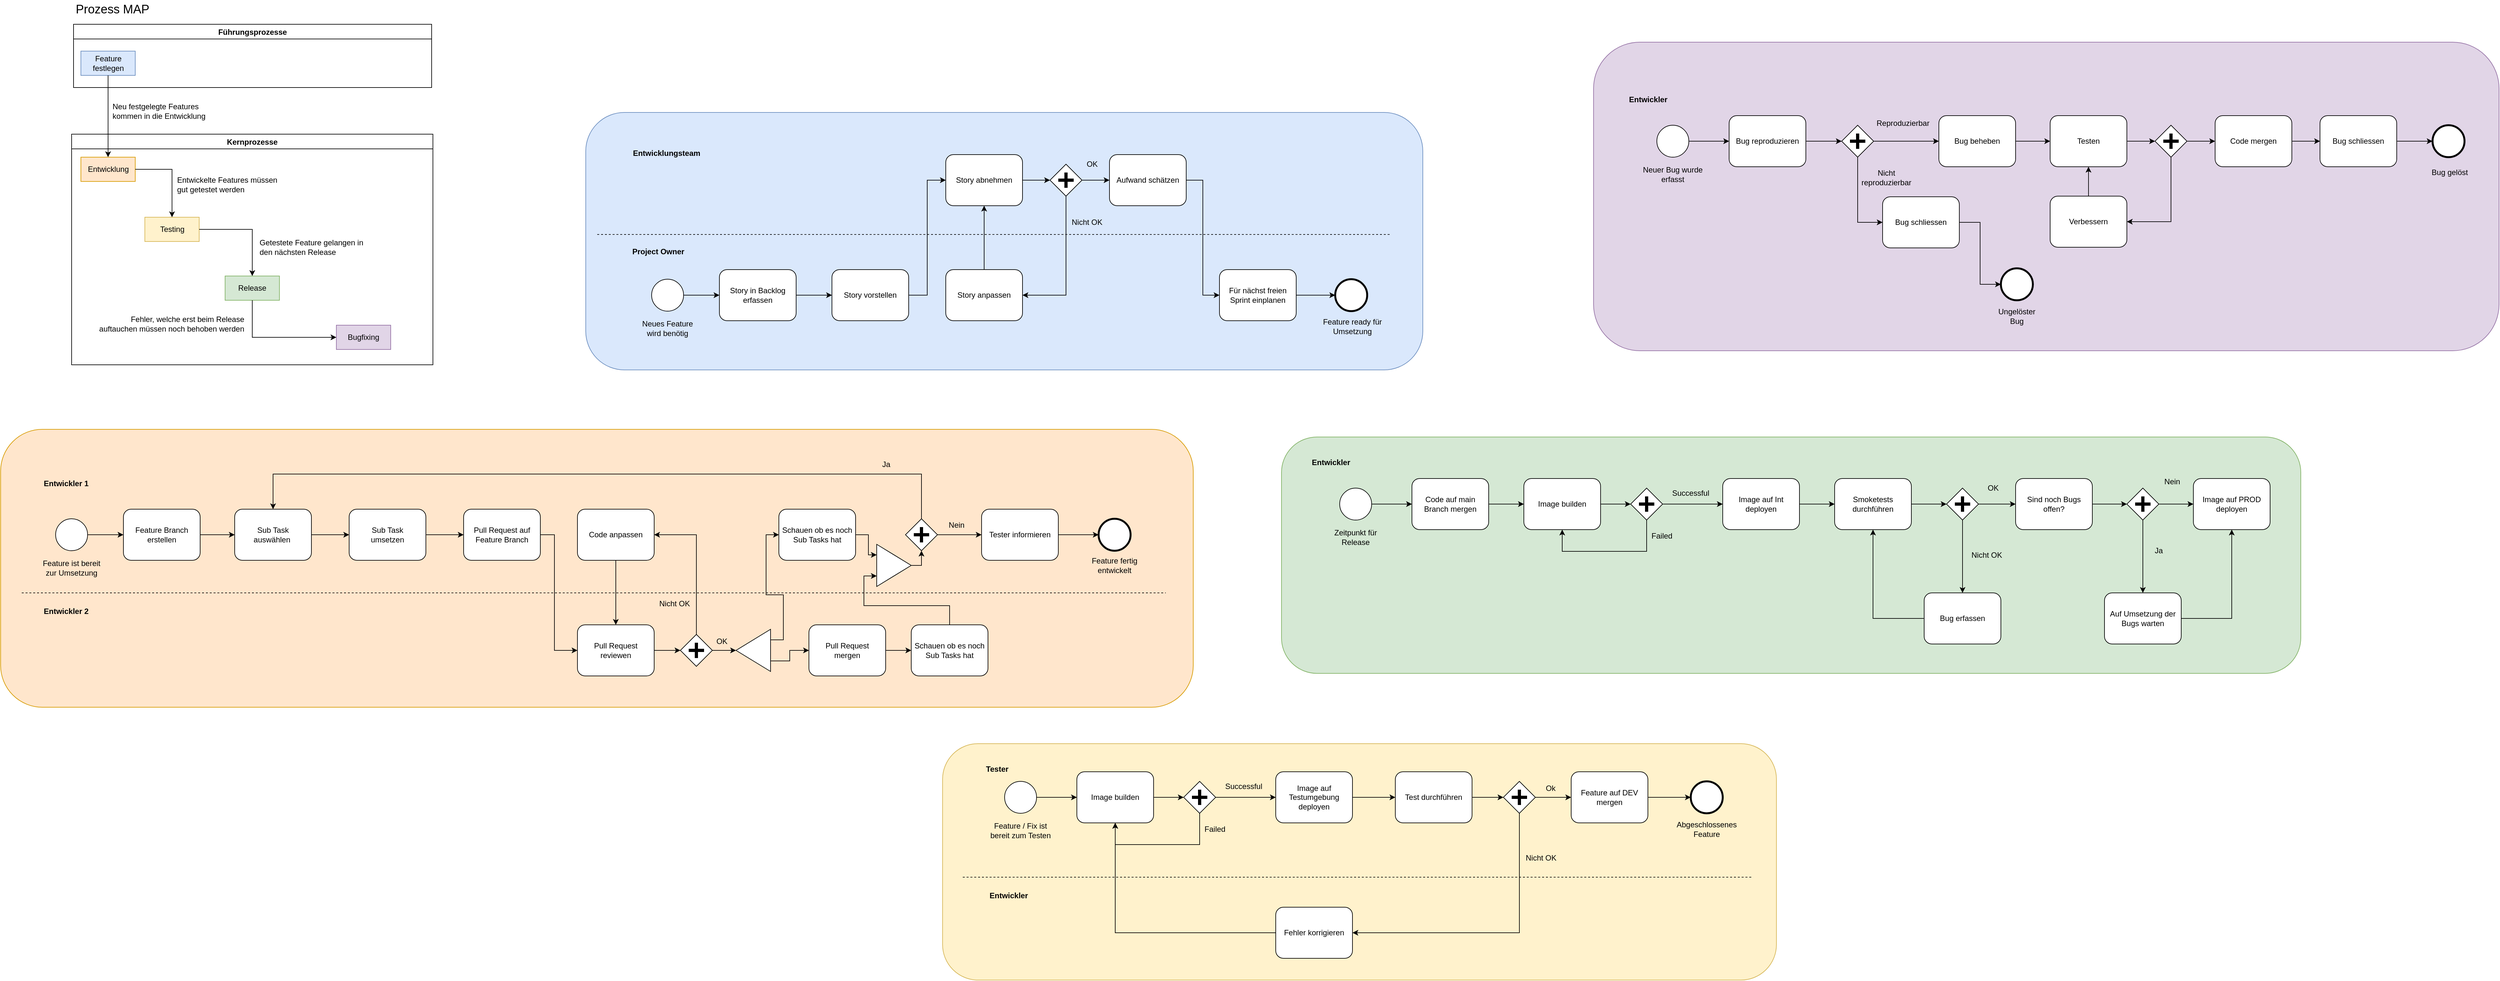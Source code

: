 <mxfile version="15.8.7" type="device"><diagram name="Page-1" id="2a216829-ef6e-dabb-86c1-c78162f3ba2b"><mxGraphModel dx="865" dy="1276" grid="0" gridSize="10" guides="1" tooltips="1" connect="1" arrows="1" fold="1" page="0" pageScale="1" pageWidth="850" pageHeight="1100" background="none" math="0" shadow="0"><root><mxCell id="0"/><mxCell id="1" parent="0"/><mxCell id="nKgKDSUS1ZYjZR08-Jeo-109" value="" style="rounded=1;whiteSpace=wrap;html=1;fillColor=#e1d5e7;strokeColor=#9673a6;" vertex="1" parent="1"><mxGeometry x="2665" y="-481" width="1416" height="483" as="geometry"/></mxCell><mxCell id="nKgKDSUS1ZYjZR08-Jeo-85" value="" style="rounded=1;whiteSpace=wrap;html=1;fillColor=#d5e8d4;strokeColor=#82b366;" vertex="1" parent="1"><mxGeometry x="2177" y="137" width="1594" height="370" as="geometry"/></mxCell><mxCell id="nKgKDSUS1ZYjZR08-Jeo-70" value="" style="rounded=1;whiteSpace=wrap;html=1;fillColor=#fff2cc;strokeColor=#d6b656;" vertex="1" parent="1"><mxGeometry x="1647" y="617" width="1304" height="370" as="geometry"/></mxCell><mxCell id="nKgKDSUS1ZYjZR08-Jeo-30" value="" style="rounded=1;whiteSpace=wrap;html=1;fillColor=#dae8fc;strokeColor=#6c8ebf;" vertex="1" parent="1"><mxGeometry x="1089" y="-371" width="1309" height="403" as="geometry"/></mxCell><mxCell id="nKgKDSUS1ZYjZR08-Jeo-29" value="" style="rounded=1;whiteSpace=wrap;html=1;fillColor=#ffe6cc;strokeColor=#d79b00;" vertex="1" parent="1"><mxGeometry x="174" y="125" width="1865" height="435" as="geometry"/></mxCell><mxCell id="7a84cebc1def654-1" value="" style="shape=mxgraph.bpmn.shape;html=1;verticalLabelPosition=bottom;labelBackgroundColor=#ffffff;verticalAlign=top;perimeter=ellipsePerimeter;outline=standard;symbol=general;" parent="1" vertex="1"><mxGeometry x="260" y="265" width="50" height="50" as="geometry"/></mxCell><mxCell id="7a84cebc1def654-2" value="Sub Task&lt;br&gt;auswählen&amp;nbsp;" style="shape=ext;rounded=1;html=1;whiteSpace=wrap;" parent="1" vertex="1"><mxGeometry x="540" y="250" width="120" height="80" as="geometry"/></mxCell><mxCell id="7a84cebc1def654-26" value="" style="shape=mxgraph.bpmn.shape;html=1;verticalLabelPosition=bottom;labelBackgroundColor=#ffffff;verticalAlign=top;perimeter=ellipsePerimeter;outline=end;symbol=general;" parent="1" vertex="1"><mxGeometry x="1891" y="265" width="50" height="50" as="geometry"/></mxCell><mxCell id="7a84cebc1def654-36" style="edgeStyle=orthogonalEdgeStyle;rounded=0;html=1;jettySize=auto;orthogonalLoop=1;entryX=0;entryY=0.5;entryDx=0;entryDy=0;" parent="1" source="7a84cebc1def654-1" target="4G9V5PdPcpv7jzLs_fiR-5" edge="1"><mxGeometry relative="1" as="geometry"/></mxCell><mxCell id="7a84cebc1def654-39" style="edgeStyle=orthogonalEdgeStyle;rounded=0;html=1;jettySize=auto;orthogonalLoop=1;entryX=0;entryY=0.5;entryDx=0;entryDy=0;" parent="1" source="7a84cebc1def654-2" target="4G9V5PdPcpv7jzLs_fiR-3" edge="1"><mxGeometry relative="1" as="geometry"><mxPoint x="530" y="290" as="targetPoint"/></mxGeometry></mxCell><mxCell id="7a84cebc1def654-46" style="edgeStyle=orthogonalEdgeStyle;rounded=0;html=1;jettySize=auto;orthogonalLoop=1;exitX=1;exitY=0.5;exitDx=0;exitDy=0;" parent="1" source="4G9V5PdPcpv7jzLs_fiR-27" target="7a84cebc1def654-26" edge="1"><mxGeometry relative="1" as="geometry"><mxPoint x="1837" y="290" as="sourcePoint"/></mxGeometry></mxCell><mxCell id="4G9V5PdPcpv7jzLs_fiR-1" value="Feature ist bereit zur Umsetzung" style="text;html=1;strokeColor=none;fillColor=none;align=center;verticalAlign=middle;whiteSpace=wrap;rounded=0;" parent="1" vertex="1"><mxGeometry x="234" y="327" width="102" height="30" as="geometry"/></mxCell><mxCell id="4G9V5PdPcpv7jzLs_fiR-2" value="Entwickler 1" style="text;html=1;strokeColor=none;fillColor=none;align=center;verticalAlign=middle;whiteSpace=wrap;rounded=0;fontStyle=1" parent="1" vertex="1"><mxGeometry x="234" y="195" width="85" height="30" as="geometry"/></mxCell><mxCell id="4G9V5PdPcpv7jzLs_fiR-3" value="Sub Task&lt;br&gt;umsetzen" style="shape=ext;rounded=1;html=1;whiteSpace=wrap;" parent="1" vertex="1"><mxGeometry x="719" y="250" width="120" height="80" as="geometry"/></mxCell><mxCell id="4G9V5PdPcpv7jzLs_fiR-4" value="Pull Request auf Feature Branch" style="shape=ext;rounded=1;html=1;whiteSpace=wrap;" parent="1" vertex="1"><mxGeometry x="898" y="250" width="120" height="80" as="geometry"/></mxCell><mxCell id="4G9V5PdPcpv7jzLs_fiR-5" value="Feature Branch erstellen" style="shape=ext;rounded=1;html=1;whiteSpace=wrap;" parent="1" vertex="1"><mxGeometry x="366" y="250" width="120" height="80" as="geometry"/></mxCell><mxCell id="4G9V5PdPcpv7jzLs_fiR-6" style="edgeStyle=orthogonalEdgeStyle;rounded=0;html=1;jettySize=auto;orthogonalLoop=1;entryX=0;entryY=0.5;entryDx=0;entryDy=0;exitX=1;exitY=0.5;exitDx=0;exitDy=0;" parent="1" source="4G9V5PdPcpv7jzLs_fiR-5" target="7a84cebc1def654-2" edge="1"><mxGeometry relative="1" as="geometry"><mxPoint x="729" y="300" as="targetPoint"/><mxPoint x="670" y="300" as="sourcePoint"/></mxGeometry></mxCell><mxCell id="4G9V5PdPcpv7jzLs_fiR-7" style="edgeStyle=orthogonalEdgeStyle;rounded=0;html=1;jettySize=auto;orthogonalLoop=1;entryX=0;entryY=0.5;entryDx=0;entryDy=0;exitX=1;exitY=0.5;exitDx=0;exitDy=0;" parent="1" source="4G9V5PdPcpv7jzLs_fiR-3" target="4G9V5PdPcpv7jzLs_fiR-4" edge="1"><mxGeometry relative="1" as="geometry"><mxPoint x="729" y="300" as="targetPoint"/><mxPoint x="670" y="300" as="sourcePoint"/></mxGeometry></mxCell><mxCell id="4G9V5PdPcpv7jzLs_fiR-8" value="Entwickler 2" style="text;html=1;strokeColor=none;fillColor=none;align=center;verticalAlign=middle;whiteSpace=wrap;rounded=0;fontStyle=1" parent="1" vertex="1"><mxGeometry x="234" y="395" width="85" height="30" as="geometry"/></mxCell><mxCell id="4G9V5PdPcpv7jzLs_fiR-9" value="Pull Request reviewen" style="shape=ext;rounded=1;html=1;whiteSpace=wrap;" parent="1" vertex="1"><mxGeometry x="1076" y="431" width="120" height="80" as="geometry"/></mxCell><mxCell id="4G9V5PdPcpv7jzLs_fiR-10" style="edgeStyle=orthogonalEdgeStyle;rounded=0;html=1;jettySize=auto;orthogonalLoop=1;entryX=0;entryY=0.5;entryDx=0;entryDy=0;exitX=1;exitY=0.5;exitDx=0;exitDy=0;" parent="1" source="4G9V5PdPcpv7jzLs_fiR-4" target="4G9V5PdPcpv7jzLs_fiR-9" edge="1"><mxGeometry relative="1" as="geometry"><mxPoint x="908" y="300" as="targetPoint"/><mxPoint x="849" y="300" as="sourcePoint"/><Array as="points"><mxPoint x="1040" y="290"/><mxPoint x="1040" y="471"/></Array></mxGeometry></mxCell><mxCell id="4G9V5PdPcpv7jzLs_fiR-11" value="" style="endArrow=none;dashed=1;html=1;rounded=0;" parent="1" edge="1"><mxGeometry width="50" height="50" relative="1" as="geometry"><mxPoint x="207" y="381" as="sourcePoint"/><mxPoint x="1996" y="381" as="targetPoint"/></mxGeometry></mxCell><mxCell id="4G9V5PdPcpv7jzLs_fiR-12" value="" style="shape=mxgraph.bpmn.shape;html=1;verticalLabelPosition=bottom;labelBackgroundColor=#ffffff;verticalAlign=top;perimeter=rhombusPerimeter;background=gateway;outline=none;symbol=parallelGw;" parent="1" vertex="1"><mxGeometry x="1237" y="446" width="50" height="50" as="geometry"/></mxCell><mxCell id="4G9V5PdPcpv7jzLs_fiR-13" style="edgeStyle=orthogonalEdgeStyle;rounded=0;html=1;jettySize=auto;orthogonalLoop=1;entryX=0;entryY=0.5;entryDx=0;entryDy=0;exitX=1;exitY=0.5;exitDx=0;exitDy=0;" parent="1" source="4G9V5PdPcpv7jzLs_fiR-9" target="4G9V5PdPcpv7jzLs_fiR-12" edge="1"><mxGeometry relative="1" as="geometry"><mxPoint x="1086" y="483" as="targetPoint"/><mxPoint x="1028" y="300" as="sourcePoint"/></mxGeometry></mxCell><mxCell id="4G9V5PdPcpv7jzLs_fiR-14" value="Code anpassen" style="shape=ext;rounded=1;html=1;whiteSpace=wrap;" parent="1" vertex="1"><mxGeometry x="1076" y="250" width="120" height="80" as="geometry"/></mxCell><mxCell id="4G9V5PdPcpv7jzLs_fiR-15" style="rounded=0;html=1;jettySize=auto;orthogonalLoop=1;entryX=0.5;entryY=0;entryDx=0;entryDy=0;exitX=0.5;exitY=1;exitDx=0;exitDy=0;" parent="1" source="4G9V5PdPcpv7jzLs_fiR-14" target="4G9V5PdPcpv7jzLs_fiR-9" edge="1"><mxGeometry relative="1" as="geometry"><mxPoint x="1086" y="481" as="targetPoint"/><mxPoint x="1028" y="300" as="sourcePoint"/></mxGeometry></mxCell><mxCell id="4G9V5PdPcpv7jzLs_fiR-16" style="edgeStyle=orthogonalEdgeStyle;rounded=0;html=1;jettySize=auto;orthogonalLoop=1;entryX=1;entryY=0.5;entryDx=0;entryDy=0;exitX=0.5;exitY=0;exitDx=0;exitDy=0;" parent="1" source="4G9V5PdPcpv7jzLs_fiR-12" target="4G9V5PdPcpv7jzLs_fiR-14" edge="1"><mxGeometry relative="1" as="geometry"><mxPoint x="908" y="300" as="targetPoint"/><mxPoint x="849" y="300" as="sourcePoint"/></mxGeometry></mxCell><mxCell id="4G9V5PdPcpv7jzLs_fiR-17" value="Nicht OK" style="text;html=1;strokeColor=none;fillColor=none;align=center;verticalAlign=middle;whiteSpace=wrap;rounded=0;" parent="1" vertex="1"><mxGeometry x="1198" y="383" width="60" height="30" as="geometry"/></mxCell><mxCell id="4G9V5PdPcpv7jzLs_fiR-18" value="Schauen ob es noch Sub Tasks hat" style="shape=ext;rounded=1;html=1;whiteSpace=wrap;" parent="1" vertex="1"><mxGeometry x="1391" y="250" width="120" height="80" as="geometry"/></mxCell><mxCell id="4G9V5PdPcpv7jzLs_fiR-20" style="edgeStyle=orthogonalEdgeStyle;rounded=0;html=1;jettySize=auto;orthogonalLoop=1;entryX=1;entryY=0.5;entryDx=0;entryDy=0;exitX=1;exitY=0.5;exitDx=0;exitDy=0;" parent="1" source="4G9V5PdPcpv7jzLs_fiR-12" target="4G9V5PdPcpv7jzLs_fiR-41" edge="1"><mxGeometry relative="1" as="geometry"><mxPoint x="1206" y="300" as="targetPoint"/><mxPoint x="1272" y="456" as="sourcePoint"/></mxGeometry></mxCell><mxCell id="4G9V5PdPcpv7jzLs_fiR-21" value="OK" style="text;html=1;strokeColor=none;fillColor=none;align=center;verticalAlign=middle;whiteSpace=wrap;rounded=0;" parent="1" vertex="1"><mxGeometry x="1272" y="442" width="60" height="30" as="geometry"/></mxCell><mxCell id="4G9V5PdPcpv7jzLs_fiR-22" value="" style="shape=mxgraph.bpmn.shape;html=1;verticalLabelPosition=bottom;labelBackgroundColor=#ffffff;verticalAlign=top;perimeter=rhombusPerimeter;background=gateway;outline=none;symbol=parallelGw;" parent="1" vertex="1"><mxGeometry x="1589" y="265" width="50" height="50" as="geometry"/></mxCell><mxCell id="4G9V5PdPcpv7jzLs_fiR-24" style="edgeStyle=orthogonalEdgeStyle;rounded=0;html=1;jettySize=auto;orthogonalLoop=1;entryX=0;entryY=0.25;entryDx=0;entryDy=0;exitX=1;exitY=0.5;exitDx=0;exitDy=0;" parent="1" source="4G9V5PdPcpv7jzLs_fiR-18" target="nKgKDSUS1ZYjZR08-Jeo-118" edge="1"><mxGeometry relative="1" as="geometry"><mxPoint x="1398" y="300" as="targetPoint"/><mxPoint x="1297" y="481" as="sourcePoint"/></mxGeometry></mxCell><mxCell id="4G9V5PdPcpv7jzLs_fiR-25" style="edgeStyle=orthogonalEdgeStyle;rounded=0;html=1;jettySize=auto;orthogonalLoop=1;entryX=0.5;entryY=0;entryDx=0;entryDy=0;exitX=0.5;exitY=0;exitDx=0;exitDy=0;" parent="1" source="4G9V5PdPcpv7jzLs_fiR-22" target="7a84cebc1def654-2" edge="1"><mxGeometry relative="1" as="geometry"><mxPoint x="908" y="300" as="targetPoint"/><mxPoint x="849" y="300" as="sourcePoint"/><Array as="points"><mxPoint x="1614" y="195"/><mxPoint x="600" y="195"/></Array></mxGeometry></mxCell><mxCell id="4G9V5PdPcpv7jzLs_fiR-26" value="Ja" style="text;html=1;strokeColor=none;fillColor=none;align=center;verticalAlign=middle;whiteSpace=wrap;rounded=0;" parent="1" vertex="1"><mxGeometry x="1529" y="165" width="60" height="30" as="geometry"/></mxCell><mxCell id="4G9V5PdPcpv7jzLs_fiR-27" value="Tester informieren" style="shape=ext;rounded=1;html=1;whiteSpace=wrap;" parent="1" vertex="1"><mxGeometry x="1708" y="250" width="120" height="80" as="geometry"/></mxCell><mxCell id="4G9V5PdPcpv7jzLs_fiR-28" style="edgeStyle=orthogonalEdgeStyle;rounded=0;html=1;jettySize=auto;orthogonalLoop=1;entryX=0;entryY=0.5;entryDx=0;entryDy=0;exitX=1;exitY=0.5;exitDx=0;exitDy=0;" parent="1" source="4G9V5PdPcpv7jzLs_fiR-22" target="4G9V5PdPcpv7jzLs_fiR-27" edge="1"><mxGeometry relative="1" as="geometry"><mxPoint x="1573" y="300" as="targetPoint"/><mxPoint x="1641" y="338" as="sourcePoint"/></mxGeometry></mxCell><mxCell id="4G9V5PdPcpv7jzLs_fiR-29" value="Nein" style="text;html=1;strokeColor=none;fillColor=none;align=center;verticalAlign=middle;whiteSpace=wrap;rounded=0;" parent="1" vertex="1"><mxGeometry x="1639" y="260" width="60" height="30" as="geometry"/></mxCell><mxCell id="4G9V5PdPcpv7jzLs_fiR-41" value="" style="triangle;whiteSpace=wrap;html=1;rotation=-180;" parent="1" vertex="1"><mxGeometry x="1324" y="438" width="54" height="66" as="geometry"/></mxCell><mxCell id="4G9V5PdPcpv7jzLs_fiR-42" style="edgeStyle=orthogonalEdgeStyle;rounded=0;html=1;jettySize=auto;orthogonalLoop=1;entryX=0;entryY=0.5;entryDx=0;entryDy=0;exitX=0;exitY=0.75;exitDx=0;exitDy=0;" parent="1" source="4G9V5PdPcpv7jzLs_fiR-41" target="4G9V5PdPcpv7jzLs_fiR-18" edge="1"><mxGeometry relative="1" as="geometry"><mxPoint x="1206" y="300" as="targetPoint"/><mxPoint x="1272" y="456" as="sourcePoint"/></mxGeometry></mxCell><mxCell id="4G9V5PdPcpv7jzLs_fiR-43" value="Pull Request&lt;br&gt;mergen" style="shape=ext;rounded=1;html=1;whiteSpace=wrap;" parent="1" vertex="1"><mxGeometry x="1438" y="431" width="120" height="80" as="geometry"/></mxCell><mxCell id="4G9V5PdPcpv7jzLs_fiR-44" style="edgeStyle=orthogonalEdgeStyle;rounded=0;html=1;jettySize=auto;orthogonalLoop=1;entryX=0;entryY=0.5;entryDx=0;entryDy=0;exitX=0;exitY=0.25;exitDx=0;exitDy=0;" parent="1" source="4G9V5PdPcpv7jzLs_fiR-41" target="4G9V5PdPcpv7jzLs_fiR-43" edge="1"><mxGeometry relative="1" as="geometry"><mxPoint x="1247" y="481" as="targetPoint"/><mxPoint x="1206" y="481" as="sourcePoint"/></mxGeometry></mxCell><mxCell id="4G9V5PdPcpv7jzLs_fiR-45" style="edgeStyle=orthogonalEdgeStyle;rounded=0;html=1;jettySize=auto;orthogonalLoop=1;entryX=0;entryY=0.5;entryDx=0;entryDy=0;exitX=1;exitY=0.5;exitDx=0;exitDy=0;" parent="1" source="4G9V5PdPcpv7jzLs_fiR-43" target="nKgKDSUS1ZYjZR08-Jeo-119" edge="1"><mxGeometry relative="1" as="geometry"><mxPoint x="1247" y="481" as="targetPoint"/><mxPoint x="1206" y="481" as="sourcePoint"/></mxGeometry></mxCell><mxCell id="4G9V5PdPcpv7jzLs_fiR-50" value="Feature fertig entwickelt" style="text;html=1;strokeColor=none;fillColor=none;align=center;verticalAlign=middle;whiteSpace=wrap;rounded=0;" parent="1" vertex="1"><mxGeometry x="1865" y="323" width="102" height="30" as="geometry"/></mxCell><mxCell id="4G9V5PdPcpv7jzLs_fiR-51" value="" style="shape=mxgraph.bpmn.shape;html=1;verticalLabelPosition=bottom;labelBackgroundColor=#ffffff;verticalAlign=top;perimeter=ellipsePerimeter;outline=standard;symbol=general;" parent="1" vertex="1"><mxGeometry x="1744" y="676" width="50" height="50" as="geometry"/></mxCell><mxCell id="4G9V5PdPcpv7jzLs_fiR-52" value="Feature / Fix ist bereit zum Testen" style="text;html=1;strokeColor=none;fillColor=none;align=center;verticalAlign=middle;whiteSpace=wrap;rounded=0;" parent="1" vertex="1"><mxGeometry x="1718" y="738" width="102" height="30" as="geometry"/></mxCell><mxCell id="4G9V5PdPcpv7jzLs_fiR-54" value="Tester" style="text;html=1;strokeColor=none;fillColor=none;align=center;verticalAlign=middle;whiteSpace=wrap;rounded=0;fontStyle=1" parent="1" vertex="1"><mxGeometry x="1690" y="642" width="85" height="30" as="geometry"/></mxCell><mxCell id="4G9V5PdPcpv7jzLs_fiR-55" value="Image builden" style="shape=ext;rounded=1;html=1;whiteSpace=wrap;" parent="1" vertex="1"><mxGeometry x="1857" y="661" width="120" height="80" as="geometry"/></mxCell><mxCell id="4G9V5PdPcpv7jzLs_fiR-56" style="edgeStyle=orthogonalEdgeStyle;rounded=0;html=1;jettySize=auto;orthogonalLoop=1;exitX=1;exitY=0.5;exitDx=0;exitDy=0;entryX=0;entryY=0.5;entryDx=0;entryDy=0;" parent="1" source="4G9V5PdPcpv7jzLs_fiR-51" target="4G9V5PdPcpv7jzLs_fiR-55" edge="1"><mxGeometry relative="1" as="geometry"><mxPoint x="1839" y="408" as="sourcePoint"/><mxPoint x="1902" y="408" as="targetPoint"/></mxGeometry></mxCell><mxCell id="4G9V5PdPcpv7jzLs_fiR-57" value="" style="shape=mxgraph.bpmn.shape;html=1;verticalLabelPosition=bottom;labelBackgroundColor=#ffffff;verticalAlign=top;perimeter=rhombusPerimeter;background=gateway;outline=none;symbol=parallelGw;" parent="1" vertex="1"><mxGeometry x="2024" y="676" width="50" height="50" as="geometry"/></mxCell><mxCell id="4G9V5PdPcpv7jzLs_fiR-58" style="edgeStyle=orthogonalEdgeStyle;rounded=0;html=1;jettySize=auto;orthogonalLoop=1;exitX=1;exitY=0.5;exitDx=0;exitDy=0;entryX=0;entryY=0.5;entryDx=0;entryDy=0;" parent="1" source="4G9V5PdPcpv7jzLs_fiR-55" target="4G9V5PdPcpv7jzLs_fiR-57" edge="1"><mxGeometry relative="1" as="geometry"><mxPoint x="1839" y="408" as="sourcePoint"/><mxPoint x="1902" y="408" as="targetPoint"/></mxGeometry></mxCell><mxCell id="4G9V5PdPcpv7jzLs_fiR-59" value="Image auf Testumgebung deployen" style="shape=ext;rounded=1;html=1;whiteSpace=wrap;" parent="1" vertex="1"><mxGeometry x="2168" y="661" width="120" height="80" as="geometry"/></mxCell><mxCell id="4G9V5PdPcpv7jzLs_fiR-60" style="edgeStyle=orthogonalEdgeStyle;rounded=0;html=1;jettySize=auto;orthogonalLoop=1;entryX=0;entryY=0.5;entryDx=0;entryDy=0;exitX=1;exitY=0.5;exitDx=0;exitDy=0;" parent="1" source="4G9V5PdPcpv7jzLs_fiR-57" target="4G9V5PdPcpv7jzLs_fiR-59" edge="1"><mxGeometry relative="1" as="geometry"><mxPoint x="2086" y="759" as="sourcePoint"/><mxPoint x="2034" y="711" as="targetPoint"/></mxGeometry></mxCell><mxCell id="4G9V5PdPcpv7jzLs_fiR-61" value="Successful" style="text;html=1;strokeColor=none;fillColor=none;align=center;verticalAlign=middle;whiteSpace=wrap;rounded=0;" parent="1" vertex="1"><mxGeometry x="2088" y="669" width="60" height="30" as="geometry"/></mxCell><mxCell id="4G9V5PdPcpv7jzLs_fiR-62" style="edgeStyle=orthogonalEdgeStyle;rounded=0;html=1;jettySize=auto;orthogonalLoop=1;exitX=0.5;exitY=1;exitDx=0;exitDy=0;entryX=0.5;entryY=1;entryDx=0;entryDy=0;" parent="1" source="4G9V5PdPcpv7jzLs_fiR-57" target="4G9V5PdPcpv7jzLs_fiR-55" edge="1"><mxGeometry relative="1" as="geometry"><mxPoint x="1987" y="711" as="sourcePoint"/><mxPoint x="2034" y="711" as="targetPoint"/><Array as="points"><mxPoint x="2049" y="775"/><mxPoint x="1917" y="775"/></Array></mxGeometry></mxCell><mxCell id="4G9V5PdPcpv7jzLs_fiR-63" value="Failed" style="text;html=1;strokeColor=none;fillColor=none;align=center;verticalAlign=middle;whiteSpace=wrap;rounded=0;" parent="1" vertex="1"><mxGeometry x="2043" y="736" width="60" height="30" as="geometry"/></mxCell><mxCell id="4G9V5PdPcpv7jzLs_fiR-64" value="Test durchführen" style="shape=ext;rounded=1;html=1;whiteSpace=wrap;" parent="1" vertex="1"><mxGeometry x="2355" y="661" width="120" height="80" as="geometry"/></mxCell><mxCell id="4G9V5PdPcpv7jzLs_fiR-65" style="edgeStyle=orthogonalEdgeStyle;rounded=0;html=1;jettySize=auto;orthogonalLoop=1;exitX=1;exitY=0.5;exitDx=0;exitDy=0;entryX=0;entryY=0.5;entryDx=0;entryDy=0;" parent="1" source="4G9V5PdPcpv7jzLs_fiR-59" target="4G9V5PdPcpv7jzLs_fiR-64" edge="1"><mxGeometry relative="1" as="geometry"><mxPoint x="1804" y="711" as="sourcePoint"/><mxPoint x="1867" y="711" as="targetPoint"/></mxGeometry></mxCell><mxCell id="4G9V5PdPcpv7jzLs_fiR-66" value="" style="shape=mxgraph.bpmn.shape;html=1;verticalLabelPosition=bottom;labelBackgroundColor=#ffffff;verticalAlign=top;perimeter=rhombusPerimeter;background=gateway;outline=none;symbol=parallelGw;" parent="1" vertex="1"><mxGeometry x="2524" y="676" width="50" height="50" as="geometry"/></mxCell><mxCell id="4G9V5PdPcpv7jzLs_fiR-68" style="edgeStyle=orthogonalEdgeStyle;rounded=0;html=1;jettySize=auto;orthogonalLoop=1;exitX=1;exitY=0.5;exitDx=0;exitDy=0;entryX=0;entryY=0.5;entryDx=0;entryDy=0;" parent="1" source="4G9V5PdPcpv7jzLs_fiR-64" target="4G9V5PdPcpv7jzLs_fiR-66" edge="1"><mxGeometry relative="1" as="geometry"><mxPoint x="2298" y="711" as="sourcePoint"/><mxPoint x="2365" y="711" as="targetPoint"/></mxGeometry></mxCell><mxCell id="4G9V5PdPcpv7jzLs_fiR-71" value="" style="endArrow=none;dashed=1;html=1;rounded=0;" parent="1" edge="1"><mxGeometry width="50" height="50" relative="1" as="geometry"><mxPoint x="2911.6" y="826" as="sourcePoint"/><mxPoint x="1676" y="826" as="targetPoint"/></mxGeometry></mxCell><mxCell id="4G9V5PdPcpv7jzLs_fiR-72" value="Entwickler" style="text;html=1;strokeColor=none;fillColor=none;align=center;verticalAlign=middle;whiteSpace=wrap;rounded=0;fontStyle=1" parent="1" vertex="1"><mxGeometry x="1708" y="840" width="85" height="30" as="geometry"/></mxCell><mxCell id="4G9V5PdPcpv7jzLs_fiR-73" value="Fehler korrigieren" style="shape=ext;rounded=1;html=1;whiteSpace=wrap;" parent="1" vertex="1"><mxGeometry x="2168" y="873" width="120" height="80" as="geometry"/></mxCell><mxCell id="4G9V5PdPcpv7jzLs_fiR-74" style="edgeStyle=orthogonalEdgeStyle;rounded=0;html=1;jettySize=auto;orthogonalLoop=1;exitX=0.5;exitY=1;exitDx=0;exitDy=0;entryX=1;entryY=0.5;entryDx=0;entryDy=0;" parent="1" source="4G9V5PdPcpv7jzLs_fiR-66" target="4G9V5PdPcpv7jzLs_fiR-73" edge="1"><mxGeometry relative="1" as="geometry"><mxPoint x="2298" y="711" as="sourcePoint"/><mxPoint x="2365" y="711" as="targetPoint"/></mxGeometry></mxCell><mxCell id="4G9V5PdPcpv7jzLs_fiR-75" style="edgeStyle=orthogonalEdgeStyle;rounded=0;html=1;jettySize=auto;orthogonalLoop=1;exitX=0;exitY=0.5;exitDx=0;exitDy=0;entryX=0.5;entryY=1;entryDx=0;entryDy=0;" parent="1" source="4G9V5PdPcpv7jzLs_fiR-73" target="4G9V5PdPcpv7jzLs_fiR-55" edge="1"><mxGeometry relative="1" as="geometry"><mxPoint x="2559" y="736" as="sourcePoint"/><mxPoint x="2298" y="923" as="targetPoint"/></mxGeometry></mxCell><mxCell id="4G9V5PdPcpv7jzLs_fiR-76" value="Nicht OK" style="text;html=1;strokeColor=none;fillColor=none;align=center;verticalAlign=middle;whiteSpace=wrap;rounded=0;" parent="1" vertex="1"><mxGeometry x="2553" y="781" width="60" height="30" as="geometry"/></mxCell><mxCell id="4G9V5PdPcpv7jzLs_fiR-79" style="edgeStyle=orthogonalEdgeStyle;rounded=0;html=1;jettySize=auto;orthogonalLoop=1;exitX=1;exitY=0.5;exitDx=0;exitDy=0;entryX=0;entryY=0.5;entryDx=0;entryDy=0;" parent="1" source="4G9V5PdPcpv7jzLs_fiR-66" target="4G9V5PdPcpv7jzLs_fiR-80" edge="1"><mxGeometry relative="1" as="geometry"><mxPoint x="2485" y="711" as="sourcePoint"/><mxPoint x="2672" y="701" as="targetPoint"/></mxGeometry></mxCell><mxCell id="4G9V5PdPcpv7jzLs_fiR-80" value="Feature auf DEV mergen" style="shape=ext;rounded=1;html=1;whiteSpace=wrap;" parent="1" vertex="1"><mxGeometry x="2630" y="661" width="120" height="80" as="geometry"/></mxCell><mxCell id="4G9V5PdPcpv7jzLs_fiR-81" value="" style="shape=mxgraph.bpmn.shape;html=1;verticalLabelPosition=bottom;labelBackgroundColor=#ffffff;verticalAlign=top;perimeter=ellipsePerimeter;outline=end;symbol=general;" parent="1" vertex="1"><mxGeometry x="2817" y="676" width="50" height="50" as="geometry"/></mxCell><mxCell id="4G9V5PdPcpv7jzLs_fiR-82" style="edgeStyle=orthogonalEdgeStyle;rounded=0;html=1;jettySize=auto;orthogonalLoop=1;exitX=1;exitY=0.5;exitDx=0;exitDy=0;entryX=0;entryY=0.5;entryDx=0;entryDy=0;" parent="1" source="4G9V5PdPcpv7jzLs_fiR-80" target="4G9V5PdPcpv7jzLs_fiR-81" edge="1"><mxGeometry relative="1" as="geometry"><mxPoint x="2584" y="711" as="sourcePoint"/><mxPoint x="2864" y="800" as="targetPoint"/></mxGeometry></mxCell><mxCell id="4G9V5PdPcpv7jzLs_fiR-83" value="Abgeschlossenes Feature" style="text;html=1;strokeColor=none;fillColor=none;align=center;verticalAlign=middle;whiteSpace=wrap;rounded=0;" parent="1" vertex="1"><mxGeometry x="2791" y="736" width="102" height="30" as="geometry"/></mxCell><mxCell id="4G9V5PdPcpv7jzLs_fiR-84" value="Ok" style="text;html=1;strokeColor=none;fillColor=none;align=center;verticalAlign=middle;whiteSpace=wrap;rounded=0;" parent="1" vertex="1"><mxGeometry x="2568" y="672" width="60" height="30" as="geometry"/></mxCell><mxCell id="4G9V5PdPcpv7jzLs_fiR-85" value="Kernprozesse" style="swimlane;strokeColor=default;" parent="1" vertex="1"><mxGeometry x="285" y="-337" width="565" height="361" as="geometry"/></mxCell><mxCell id="4G9V5PdPcpv7jzLs_fiR-87" value="Entwicklung" style="rounded=0;whiteSpace=wrap;html=1;fontSize=12;strokeColor=#d79b00;fillColor=#ffe6cc;" parent="4G9V5PdPcpv7jzLs_fiR-85" vertex="1"><mxGeometry x="14.5" y="36" width="85" height="38" as="geometry"/></mxCell><mxCell id="4G9V5PdPcpv7jzLs_fiR-88" value="Testing" style="rounded=0;whiteSpace=wrap;html=1;fontSize=12;strokeColor=#d6b656;fillColor=#fff2cc;" parent="4G9V5PdPcpv7jzLs_fiR-85" vertex="1"><mxGeometry x="114.5" y="130" width="85" height="38" as="geometry"/></mxCell><mxCell id="4G9V5PdPcpv7jzLs_fiR-90" value="Release" style="rounded=0;whiteSpace=wrap;html=1;fontSize=12;strokeColor=#82b366;fillColor=#d5e8d4;" parent="4G9V5PdPcpv7jzLs_fiR-85" vertex="1"><mxGeometry x="240" y="222" width="85" height="38" as="geometry"/></mxCell><mxCell id="4G9V5PdPcpv7jzLs_fiR-89" value="Bugfixing" style="rounded=0;whiteSpace=wrap;html=1;fontSize=12;strokeColor=#9673a6;fillColor=#e1d5e7;" parent="4G9V5PdPcpv7jzLs_fiR-85" vertex="1"><mxGeometry x="414" y="299" width="85" height="38" as="geometry"/></mxCell><mxCell id="nKgKDSUS1ZYjZR08-Jeo-111" value="" style="endArrow=classic;html=1;rounded=0;entryX=0.5;entryY=0;entryDx=0;entryDy=0;exitX=1;exitY=0.5;exitDx=0;exitDy=0;edgeStyle=orthogonalEdgeStyle;" edge="1" parent="4G9V5PdPcpv7jzLs_fiR-85" source="4G9V5PdPcpv7jzLs_fiR-87" target="4G9V5PdPcpv7jzLs_fiR-88"><mxGeometry width="50" height="50" relative="1" as="geometry"><mxPoint x="-74.5" y="166" as="sourcePoint"/><mxPoint x="-24.5" y="116" as="targetPoint"/></mxGeometry></mxCell><mxCell id="nKgKDSUS1ZYjZR08-Jeo-112" value="" style="endArrow=classic;html=1;rounded=0;entryX=0.5;entryY=0;entryDx=0;entryDy=0;exitX=1;exitY=0.5;exitDx=0;exitDy=0;edgeStyle=orthogonalEdgeStyle;" edge="1" parent="4G9V5PdPcpv7jzLs_fiR-85" source="4G9V5PdPcpv7jzLs_fiR-88" target="4G9V5PdPcpv7jzLs_fiR-90"><mxGeometry width="50" height="50" relative="1" as="geometry"><mxPoint x="-76" y="263" as="sourcePoint"/><mxPoint x="-26" y="213" as="targetPoint"/></mxGeometry></mxCell><mxCell id="nKgKDSUS1ZYjZR08-Jeo-113" value="" style="endArrow=classic;html=1;rounded=0;entryX=0;entryY=0.5;entryDx=0;entryDy=0;exitX=0.5;exitY=1;exitDx=0;exitDy=0;edgeStyle=orthogonalEdgeStyle;" edge="1" parent="4G9V5PdPcpv7jzLs_fiR-85" source="4G9V5PdPcpv7jzLs_fiR-90" target="4G9V5PdPcpv7jzLs_fiR-89"><mxGeometry width="50" height="50" relative="1" as="geometry"><mxPoint x="-94" y="398" as="sourcePoint"/><mxPoint x="-44" y="348" as="targetPoint"/></mxGeometry></mxCell><mxCell id="nKgKDSUS1ZYjZR08-Jeo-115" value="Entwickelte Features müssen gut getestet werden" style="text;html=1;strokeColor=none;fillColor=none;align=left;verticalAlign=middle;whiteSpace=wrap;rounded=0;" vertex="1" parent="4G9V5PdPcpv7jzLs_fiR-85"><mxGeometry x="163" y="64" width="177" height="30" as="geometry"/></mxCell><mxCell id="nKgKDSUS1ZYjZR08-Jeo-116" value="Getestete Feature gelangen in den nächsten Release" style="text;html=1;strokeColor=none;fillColor=none;align=left;verticalAlign=middle;whiteSpace=wrap;rounded=0;" vertex="1" parent="4G9V5PdPcpv7jzLs_fiR-85"><mxGeometry x="292" y="162" width="177" height="30" as="geometry"/></mxCell><mxCell id="nKgKDSUS1ZYjZR08-Jeo-117" value="Fehler, welche erst beim Release auftauchen müssen noch behoben werden" style="text;html=1;strokeColor=none;fillColor=none;align=right;verticalAlign=middle;whiteSpace=wrap;rounded=0;" vertex="1" parent="4G9V5PdPcpv7jzLs_fiR-85"><mxGeometry x="36" y="282" width="236" height="30" as="geometry"/></mxCell><mxCell id="4G9V5PdPcpv7jzLs_fiR-86" value="Prozess MAP" style="text;html=1;strokeColor=none;fillColor=none;align=center;verticalAlign=middle;whiteSpace=wrap;rounded=0;fontSize=19;" parent="1" vertex="1"><mxGeometry x="280" y="-547" width="138" height="30" as="geometry"/></mxCell><mxCell id="4G9V5PdPcpv7jzLs_fiR-91" value="Führungsprozesse" style="swimlane;strokeColor=default;" parent="1" vertex="1"><mxGeometry x="288" y="-509" width="560" height="99" as="geometry"/></mxCell><mxCell id="4G9V5PdPcpv7jzLs_fiR-92" value="Feature festlegen" style="rounded=0;whiteSpace=wrap;html=1;fontSize=12;strokeColor=#6c8ebf;fillColor=#dae8fc;" parent="4G9V5PdPcpv7jzLs_fiR-91" vertex="1"><mxGeometry x="11.5" y="42" width="85" height="38" as="geometry"/></mxCell><mxCell id="nKgKDSUS1ZYjZR08-Jeo-1" value="" style="shape=mxgraph.bpmn.shape;html=1;verticalLabelPosition=bottom;labelBackgroundColor=#ffffff;verticalAlign=top;perimeter=ellipsePerimeter;outline=standard;symbol=general;" vertex="1" parent="1"><mxGeometry x="1192" y="-110" width="50" height="50" as="geometry"/></mxCell><mxCell id="nKgKDSUS1ZYjZR08-Jeo-2" style="edgeStyle=orthogonalEdgeStyle;rounded=0;html=1;jettySize=auto;orthogonalLoop=1;entryX=0;entryY=0.5;entryDx=0;entryDy=0;" edge="1" parent="1" source="nKgKDSUS1ZYjZR08-Jeo-1" target="nKgKDSUS1ZYjZR08-Jeo-4"><mxGeometry relative="1" as="geometry"/></mxCell><mxCell id="nKgKDSUS1ZYjZR08-Jeo-3" value="Neues Feature wird benötig" style="text;html=1;strokeColor=none;fillColor=none;align=center;verticalAlign=middle;whiteSpace=wrap;rounded=0;" vertex="1" parent="1"><mxGeometry x="1166" y="-48" width="102" height="30" as="geometry"/></mxCell><mxCell id="nKgKDSUS1ZYjZR08-Jeo-4" value="Story in Backlog erfassen" style="shape=ext;rounded=1;html=1;whiteSpace=wrap;" vertex="1" parent="1"><mxGeometry x="1298" y="-125" width="120" height="80" as="geometry"/></mxCell><mxCell id="nKgKDSUS1ZYjZR08-Jeo-5" value="Project Owner" style="text;html=1;strokeColor=none;fillColor=none;align=center;verticalAlign=middle;whiteSpace=wrap;rounded=0;fontStyle=1" vertex="1" parent="1"><mxGeometry x="1160" y="-168" width="85" height="30" as="geometry"/></mxCell><mxCell id="nKgKDSUS1ZYjZR08-Jeo-6" value="Entwicklungsteam" style="text;html=1;strokeColor=none;fillColor=none;align=center;verticalAlign=middle;whiteSpace=wrap;rounded=0;fontStyle=1" vertex="1" parent="1"><mxGeometry x="1173" y="-322" width="85" height="30" as="geometry"/></mxCell><mxCell id="nKgKDSUS1ZYjZR08-Jeo-8" value="Story vorstellen" style="shape=ext;rounded=1;html=1;whiteSpace=wrap;" vertex="1" parent="1"><mxGeometry x="1474" y="-125" width="120" height="80" as="geometry"/></mxCell><mxCell id="nKgKDSUS1ZYjZR08-Jeo-9" style="edgeStyle=orthogonalEdgeStyle;rounded=0;html=1;jettySize=auto;orthogonalLoop=1;entryX=0;entryY=0.5;entryDx=0;entryDy=0;exitX=1;exitY=0.5;exitDx=0;exitDy=0;" edge="1" parent="1" source="nKgKDSUS1ZYjZR08-Jeo-4" target="nKgKDSUS1ZYjZR08-Jeo-8"><mxGeometry relative="1" as="geometry"><mxPoint x="1252" y="-75" as="sourcePoint"/><mxPoint x="1308" y="-75" as="targetPoint"/></mxGeometry></mxCell><mxCell id="nKgKDSUS1ZYjZR08-Jeo-11" value="Story abnehmen" style="shape=ext;rounded=1;html=1;whiteSpace=wrap;" vertex="1" parent="1"><mxGeometry x="1652" y="-305" width="120" height="80" as="geometry"/></mxCell><mxCell id="nKgKDSUS1ZYjZR08-Jeo-12" style="edgeStyle=orthogonalEdgeStyle;rounded=0;html=1;jettySize=auto;orthogonalLoop=1;entryX=0;entryY=0.5;entryDx=0;entryDy=0;exitX=1;exitY=0.5;exitDx=0;exitDy=0;" edge="1" parent="1" source="nKgKDSUS1ZYjZR08-Jeo-8" target="nKgKDSUS1ZYjZR08-Jeo-11"><mxGeometry relative="1" as="geometry"><mxPoint x="1428" y="-75" as="sourcePoint"/><mxPoint x="1484" y="-75" as="targetPoint"/></mxGeometry></mxCell><mxCell id="nKgKDSUS1ZYjZR08-Jeo-13" value="" style="endArrow=none;dashed=1;html=1;rounded=0;" edge="1" parent="1"><mxGeometry width="50" height="50" relative="1" as="geometry"><mxPoint x="1107" y="-180" as="sourcePoint"/><mxPoint x="2347" y="-180" as="targetPoint"/></mxGeometry></mxCell><mxCell id="nKgKDSUS1ZYjZR08-Jeo-14" value="" style="shape=mxgraph.bpmn.shape;html=1;verticalLabelPosition=bottom;labelBackgroundColor=#ffffff;verticalAlign=top;perimeter=rhombusPerimeter;background=gateway;outline=none;symbol=parallelGw;" vertex="1" parent="1"><mxGeometry x="1815" y="-290" width="50" height="50" as="geometry"/></mxCell><mxCell id="nKgKDSUS1ZYjZR08-Jeo-15" style="edgeStyle=orthogonalEdgeStyle;rounded=0;html=1;jettySize=auto;orthogonalLoop=1;entryX=0;entryY=0.5;entryDx=0;entryDy=0;exitX=1;exitY=0.5;exitDx=0;exitDy=0;" edge="1" parent="1" source="nKgKDSUS1ZYjZR08-Jeo-11" target="nKgKDSUS1ZYjZR08-Jeo-14"><mxGeometry relative="1" as="geometry"><mxPoint x="1604" y="-75" as="sourcePoint"/><mxPoint x="1662" y="-255" as="targetPoint"/></mxGeometry></mxCell><mxCell id="nKgKDSUS1ZYjZR08-Jeo-16" value="Aufwand schätzen" style="shape=ext;rounded=1;html=1;whiteSpace=wrap;" vertex="1" parent="1"><mxGeometry x="1908" y="-305" width="120" height="80" as="geometry"/></mxCell><mxCell id="nKgKDSUS1ZYjZR08-Jeo-17" style="edgeStyle=orthogonalEdgeStyle;rounded=0;html=1;jettySize=auto;orthogonalLoop=1;entryX=0;entryY=0.5;entryDx=0;entryDy=0;exitX=1;exitY=0.5;exitDx=0;exitDy=0;" edge="1" parent="1" source="nKgKDSUS1ZYjZR08-Jeo-14" target="nKgKDSUS1ZYjZR08-Jeo-16"><mxGeometry relative="1" as="geometry"><mxPoint x="1604" y="-75" as="sourcePoint"/><mxPoint x="1662" y="-255" as="targetPoint"/></mxGeometry></mxCell><mxCell id="nKgKDSUS1ZYjZR08-Jeo-18" value="Für nächst freien Sprint einplanen" style="shape=ext;rounded=1;html=1;whiteSpace=wrap;" vertex="1" parent="1"><mxGeometry x="2080" y="-125" width="120" height="80" as="geometry"/></mxCell><mxCell id="nKgKDSUS1ZYjZR08-Jeo-19" style="edgeStyle=orthogonalEdgeStyle;rounded=0;html=1;jettySize=auto;orthogonalLoop=1;entryX=0;entryY=0.5;entryDx=0;entryDy=0;exitX=1;exitY=0.5;exitDx=0;exitDy=0;" edge="1" parent="1" source="nKgKDSUS1ZYjZR08-Jeo-16" target="nKgKDSUS1ZYjZR08-Jeo-18"><mxGeometry relative="1" as="geometry"><mxPoint x="1604" y="-75" as="sourcePoint"/><mxPoint x="1662" y="-255" as="targetPoint"/></mxGeometry></mxCell><mxCell id="nKgKDSUS1ZYjZR08-Jeo-20" value="" style="shape=mxgraph.bpmn.shape;html=1;verticalLabelPosition=bottom;labelBackgroundColor=#ffffff;verticalAlign=top;perimeter=ellipsePerimeter;outline=end;symbol=general;" vertex="1" parent="1"><mxGeometry x="2261" y="-110" width="50" height="50" as="geometry"/></mxCell><mxCell id="nKgKDSUS1ZYjZR08-Jeo-21" style="edgeStyle=orthogonalEdgeStyle;rounded=0;html=1;jettySize=auto;orthogonalLoop=1;entryX=0;entryY=0.5;entryDx=0;entryDy=0;exitX=1;exitY=0.5;exitDx=0;exitDy=0;" edge="1" parent="1" source="nKgKDSUS1ZYjZR08-Jeo-18" target="nKgKDSUS1ZYjZR08-Jeo-20"><mxGeometry relative="1" as="geometry"><mxPoint x="2038" y="-255" as="sourcePoint"/><mxPoint x="2090" y="-75" as="targetPoint"/></mxGeometry></mxCell><mxCell id="nKgKDSUS1ZYjZR08-Jeo-22" value="Feature ready für Umsetzung" style="text;html=1;strokeColor=none;fillColor=none;align=center;verticalAlign=middle;whiteSpace=wrap;rounded=0;" vertex="1" parent="1"><mxGeometry x="2237" y="-51" width="102" height="30" as="geometry"/></mxCell><mxCell id="nKgKDSUS1ZYjZR08-Jeo-23" value="Story anpassen" style="shape=ext;rounded=1;html=1;whiteSpace=wrap;" vertex="1" parent="1"><mxGeometry x="1652" y="-125" width="120" height="80" as="geometry"/></mxCell><mxCell id="nKgKDSUS1ZYjZR08-Jeo-24" style="edgeStyle=orthogonalEdgeStyle;rounded=0;html=1;jettySize=auto;orthogonalLoop=1;entryX=1;entryY=0.5;entryDx=0;entryDy=0;exitX=0.5;exitY=1;exitDx=0;exitDy=0;" edge="1" parent="1" source="nKgKDSUS1ZYjZR08-Jeo-14" target="nKgKDSUS1ZYjZR08-Jeo-23"><mxGeometry relative="1" as="geometry"><mxPoint x="1604" y="-75" as="sourcePoint"/><mxPoint x="1662" y="-255" as="targetPoint"/></mxGeometry></mxCell><mxCell id="nKgKDSUS1ZYjZR08-Jeo-25" value="" style="endArrow=classic;html=1;rounded=0;entryX=0.5;entryY=1;entryDx=0;entryDy=0;exitX=0.5;exitY=0;exitDx=0;exitDy=0;" edge="1" parent="1" source="nKgKDSUS1ZYjZR08-Jeo-23" target="nKgKDSUS1ZYjZR08-Jeo-11"><mxGeometry width="50" height="50" relative="1" as="geometry"><mxPoint x="1659" y="65" as="sourcePoint"/><mxPoint x="1709" y="15" as="targetPoint"/></mxGeometry></mxCell><mxCell id="nKgKDSUS1ZYjZR08-Jeo-26" value="OK" style="text;html=1;strokeColor=none;fillColor=none;align=center;verticalAlign=middle;whiteSpace=wrap;rounded=0;" vertex="1" parent="1"><mxGeometry x="1851" y="-305" width="60" height="30" as="geometry"/></mxCell><mxCell id="nKgKDSUS1ZYjZR08-Jeo-27" value="Nicht OK" style="text;html=1;strokeColor=none;fillColor=none;align=center;verticalAlign=middle;whiteSpace=wrap;rounded=0;" vertex="1" parent="1"><mxGeometry x="1843" y="-214" width="60" height="30" as="geometry"/></mxCell><mxCell id="nKgKDSUS1ZYjZR08-Jeo-32" value="" style="shape=mxgraph.bpmn.shape;html=1;verticalLabelPosition=bottom;labelBackgroundColor=#ffffff;verticalAlign=top;perimeter=ellipsePerimeter;outline=standard;symbol=general;" vertex="1" parent="1"><mxGeometry x="2268" y="217" width="50" height="50" as="geometry"/></mxCell><mxCell id="nKgKDSUS1ZYjZR08-Jeo-33" value="Zeitpunkt für Release" style="text;html=1;strokeColor=none;fillColor=none;align=center;verticalAlign=middle;whiteSpace=wrap;rounded=0;" vertex="1" parent="1"><mxGeometry x="2242" y="279" width="102" height="30" as="geometry"/></mxCell><mxCell id="nKgKDSUS1ZYjZR08-Jeo-34" value="Entwickler" style="text;html=1;strokeColor=none;fillColor=none;align=center;verticalAlign=middle;whiteSpace=wrap;rounded=0;fontStyle=1" vertex="1" parent="1"><mxGeometry x="2212" y="162" width="85" height="30" as="geometry"/></mxCell><mxCell id="nKgKDSUS1ZYjZR08-Jeo-35" value="Code auf main Branch mergen" style="shape=ext;rounded=1;html=1;whiteSpace=wrap;" vertex="1" parent="1"><mxGeometry x="2381" y="202" width="120" height="80" as="geometry"/></mxCell><mxCell id="nKgKDSUS1ZYjZR08-Jeo-36" style="edgeStyle=orthogonalEdgeStyle;rounded=0;html=1;jettySize=auto;orthogonalLoop=1;exitX=1;exitY=0.5;exitDx=0;exitDy=0;entryX=0;entryY=0.5;entryDx=0;entryDy=0;" edge="1" parent="1" source="nKgKDSUS1ZYjZR08-Jeo-32" target="nKgKDSUS1ZYjZR08-Jeo-35"><mxGeometry relative="1" as="geometry"><mxPoint x="2363" y="-51" as="sourcePoint"/><mxPoint x="2426" y="-51" as="targetPoint"/></mxGeometry></mxCell><mxCell id="nKgKDSUS1ZYjZR08-Jeo-38" style="edgeStyle=orthogonalEdgeStyle;rounded=0;html=1;jettySize=auto;orthogonalLoop=1;exitX=1;exitY=0.5;exitDx=0;exitDy=0;entryX=0;entryY=0.5;entryDx=0;entryDy=0;" edge="1" parent="1" source="nKgKDSUS1ZYjZR08-Jeo-35" target="nKgKDSUS1ZYjZR08-Jeo-39"><mxGeometry relative="1" as="geometry"><mxPoint x="2328" y="252" as="sourcePoint"/><mxPoint x="2561" y="242" as="targetPoint"/></mxGeometry></mxCell><mxCell id="nKgKDSUS1ZYjZR08-Jeo-39" value="Image builden" style="shape=ext;rounded=1;html=1;whiteSpace=wrap;" vertex="1" parent="1"><mxGeometry x="2556" y="202" width="120" height="80" as="geometry"/></mxCell><mxCell id="nKgKDSUS1ZYjZR08-Jeo-40" value="" style="shape=mxgraph.bpmn.shape;html=1;verticalLabelPosition=bottom;labelBackgroundColor=#ffffff;verticalAlign=top;perimeter=rhombusPerimeter;background=gateway;outline=none;symbol=parallelGw;" vertex="1" parent="1"><mxGeometry x="2723" y="217" width="50" height="50" as="geometry"/></mxCell><mxCell id="nKgKDSUS1ZYjZR08-Jeo-41" style="edgeStyle=orthogonalEdgeStyle;rounded=0;html=1;jettySize=auto;orthogonalLoop=1;exitX=1;exitY=0.5;exitDx=0;exitDy=0;entryX=0;entryY=0.5;entryDx=0;entryDy=0;" edge="1" parent="1" source="nKgKDSUS1ZYjZR08-Jeo-39" target="nKgKDSUS1ZYjZR08-Jeo-40"><mxGeometry relative="1" as="geometry"><mxPoint x="2538" y="-51" as="sourcePoint"/><mxPoint x="2601" y="-51" as="targetPoint"/></mxGeometry></mxCell><mxCell id="nKgKDSUS1ZYjZR08-Jeo-42" value="Image auf Int deployen" style="shape=ext;rounded=1;html=1;whiteSpace=wrap;" vertex="1" parent="1"><mxGeometry x="2867" y="202" width="120" height="80" as="geometry"/></mxCell><mxCell id="nKgKDSUS1ZYjZR08-Jeo-43" style="edgeStyle=orthogonalEdgeStyle;rounded=0;html=1;jettySize=auto;orthogonalLoop=1;entryX=0;entryY=0.5;entryDx=0;entryDy=0;exitX=1;exitY=0.5;exitDx=0;exitDy=0;" edge="1" parent="1" source="nKgKDSUS1ZYjZR08-Jeo-40" target="nKgKDSUS1ZYjZR08-Jeo-42"><mxGeometry relative="1" as="geometry"><mxPoint x="2785" y="300" as="sourcePoint"/><mxPoint x="2733" y="252" as="targetPoint"/></mxGeometry></mxCell><mxCell id="nKgKDSUS1ZYjZR08-Jeo-44" value="Successful" style="text;html=1;strokeColor=none;fillColor=none;align=center;verticalAlign=middle;whiteSpace=wrap;rounded=0;" vertex="1" parent="1"><mxGeometry x="2787" y="210" width="60" height="30" as="geometry"/></mxCell><mxCell id="nKgKDSUS1ZYjZR08-Jeo-45" style="edgeStyle=orthogonalEdgeStyle;rounded=0;html=1;jettySize=auto;orthogonalLoop=1;exitX=0.5;exitY=1;exitDx=0;exitDy=0;entryX=0.5;entryY=1;entryDx=0;entryDy=0;" edge="1" parent="1" source="nKgKDSUS1ZYjZR08-Jeo-40" target="nKgKDSUS1ZYjZR08-Jeo-39"><mxGeometry relative="1" as="geometry"><mxPoint x="2686" y="252" as="sourcePoint"/><mxPoint x="2733" y="252" as="targetPoint"/><Array as="points"><mxPoint x="2748" y="316"/><mxPoint x="2616" y="316"/></Array></mxGeometry></mxCell><mxCell id="nKgKDSUS1ZYjZR08-Jeo-46" value="Failed" style="text;html=1;strokeColor=none;fillColor=none;align=center;verticalAlign=middle;whiteSpace=wrap;rounded=0;" vertex="1" parent="1"><mxGeometry x="2742" y="277" width="60" height="30" as="geometry"/></mxCell><mxCell id="nKgKDSUS1ZYjZR08-Jeo-47" value="Smoketests durchführen" style="shape=ext;rounded=1;html=1;whiteSpace=wrap;" vertex="1" parent="1"><mxGeometry x="3042" y="202" width="120" height="80" as="geometry"/></mxCell><mxCell id="nKgKDSUS1ZYjZR08-Jeo-48" value="" style="endArrow=classic;html=1;rounded=0;entryX=0;entryY=0.5;entryDx=0;entryDy=0;exitX=1;exitY=0.5;exitDx=0;exitDy=0;" edge="1" parent="1" source="nKgKDSUS1ZYjZR08-Jeo-42" target="nKgKDSUS1ZYjZR08-Jeo-47"><mxGeometry width="50" height="50" relative="1" as="geometry"><mxPoint x="2959" y="422" as="sourcePoint"/><mxPoint x="3009" y="372" as="targetPoint"/></mxGeometry></mxCell><mxCell id="nKgKDSUS1ZYjZR08-Jeo-49" value="" style="shape=mxgraph.bpmn.shape;html=1;verticalLabelPosition=bottom;labelBackgroundColor=#ffffff;verticalAlign=top;perimeter=rhombusPerimeter;background=gateway;outline=none;symbol=parallelGw;" vertex="1" parent="1"><mxGeometry x="3217" y="217" width="50" height="50" as="geometry"/></mxCell><mxCell id="nKgKDSUS1ZYjZR08-Jeo-52" value="" style="endArrow=classic;html=1;rounded=0;entryX=0;entryY=0.5;entryDx=0;entryDy=0;exitX=1;exitY=0.5;exitDx=0;exitDy=0;" edge="1" parent="1" source="nKgKDSUS1ZYjZR08-Jeo-47" target="nKgKDSUS1ZYjZR08-Jeo-49"><mxGeometry width="50" height="50" relative="1" as="geometry"><mxPoint x="2997" y="252" as="sourcePoint"/><mxPoint x="3052" y="252" as="targetPoint"/></mxGeometry></mxCell><mxCell id="nKgKDSUS1ZYjZR08-Jeo-53" value="Image auf PROD deployen" style="shape=ext;rounded=1;html=1;whiteSpace=wrap;" vertex="1" parent="1"><mxGeometry x="3603" y="202" width="120" height="80" as="geometry"/></mxCell><mxCell id="nKgKDSUS1ZYjZR08-Jeo-55" value="" style="endArrow=classic;html=1;rounded=0;entryX=0;entryY=0.5;entryDx=0;entryDy=0;exitX=1;exitY=0.5;exitDx=0;exitDy=0;" edge="1" parent="1" source="nKgKDSUS1ZYjZR08-Jeo-49" target="nKgKDSUS1ZYjZR08-Jeo-61"><mxGeometry width="50" height="50" relative="1" as="geometry"><mxPoint x="3265" y="349" as="sourcePoint"/><mxPoint x="3227" y="252" as="targetPoint"/></mxGeometry></mxCell><mxCell id="nKgKDSUS1ZYjZR08-Jeo-56" value="OK" style="text;html=1;strokeColor=none;fillColor=none;align=center;verticalAlign=middle;whiteSpace=wrap;rounded=0;" vertex="1" parent="1"><mxGeometry x="3260" y="202" width="60" height="30" as="geometry"/></mxCell><mxCell id="nKgKDSUS1ZYjZR08-Jeo-57" value="Bug erfassen" style="shape=ext;rounded=1;html=1;whiteSpace=wrap;" vertex="1" parent="1"><mxGeometry x="3182" y="381" width="120" height="80" as="geometry"/></mxCell><mxCell id="nKgKDSUS1ZYjZR08-Jeo-58" value="" style="endArrow=classic;html=1;rounded=0;entryX=0.5;entryY=0;entryDx=0;entryDy=0;exitX=0.5;exitY=1;exitDx=0;exitDy=0;" edge="1" parent="1" source="nKgKDSUS1ZYjZR08-Jeo-49" target="nKgKDSUS1ZYjZR08-Jeo-57"><mxGeometry width="50" height="50" relative="1" as="geometry"><mxPoint x="3277" y="252" as="sourcePoint"/><mxPoint x="3332" y="252" as="targetPoint"/></mxGeometry></mxCell><mxCell id="nKgKDSUS1ZYjZR08-Jeo-59" value="" style="endArrow=classic;html=1;rounded=0;entryX=0.5;entryY=1;entryDx=0;entryDy=0;exitX=0;exitY=0.5;exitDx=0;exitDy=0;edgeStyle=orthogonalEdgeStyle;" edge="1" parent="1" source="nKgKDSUS1ZYjZR08-Jeo-57" target="nKgKDSUS1ZYjZR08-Jeo-47"><mxGeometry width="50" height="50" relative="1" as="geometry"><mxPoint x="2997" y="252" as="sourcePoint"/><mxPoint x="3052" y="252" as="targetPoint"/></mxGeometry></mxCell><mxCell id="nKgKDSUS1ZYjZR08-Jeo-60" value="Nicht OK" style="text;html=1;strokeColor=none;fillColor=none;align=center;verticalAlign=middle;whiteSpace=wrap;rounded=0;" vertex="1" parent="1"><mxGeometry x="3250" y="307" width="60" height="30" as="geometry"/></mxCell><mxCell id="nKgKDSUS1ZYjZR08-Jeo-61" value="Sind noch Bugs offen?" style="shape=ext;rounded=1;html=1;whiteSpace=wrap;" vertex="1" parent="1"><mxGeometry x="3325" y="202" width="120" height="80" as="geometry"/></mxCell><mxCell id="nKgKDSUS1ZYjZR08-Jeo-62" value="" style="endArrow=classic;html=1;rounded=0;entryX=0;entryY=0.5;entryDx=0;entryDy=0;edgeStyle=orthogonalEdgeStyle;exitX=1;exitY=0.5;exitDx=0;exitDy=0;" edge="1" parent="1" source="nKgKDSUS1ZYjZR08-Jeo-63" target="nKgKDSUS1ZYjZR08-Jeo-53"><mxGeometry width="50" height="50" relative="1" as="geometry"><mxPoint x="3467" y="417" as="sourcePoint"/><mxPoint x="3052" y="252" as="targetPoint"/></mxGeometry></mxCell><mxCell id="nKgKDSUS1ZYjZR08-Jeo-63" value="" style="shape=mxgraph.bpmn.shape;html=1;verticalLabelPosition=bottom;labelBackgroundColor=#ffffff;verticalAlign=top;perimeter=rhombusPerimeter;background=gateway;outline=none;symbol=parallelGw;" vertex="1" parent="1"><mxGeometry x="3499" y="217" width="50" height="50" as="geometry"/></mxCell><mxCell id="nKgKDSUS1ZYjZR08-Jeo-64" value="" style="endArrow=classic;html=1;rounded=0;entryX=0;entryY=0.5;entryDx=0;entryDy=0;edgeStyle=orthogonalEdgeStyle;exitX=1;exitY=0.5;exitDx=0;exitDy=0;" edge="1" parent="1" source="nKgKDSUS1ZYjZR08-Jeo-61" target="nKgKDSUS1ZYjZR08-Jeo-63"><mxGeometry width="50" height="50" relative="1" as="geometry"><mxPoint x="3559" y="252" as="sourcePoint"/><mxPoint x="3754" y="249" as="targetPoint"/></mxGeometry></mxCell><mxCell id="nKgKDSUS1ZYjZR08-Jeo-65" value="Nein" style="text;html=1;strokeColor=none;fillColor=none;align=center;verticalAlign=middle;whiteSpace=wrap;rounded=0;" vertex="1" parent="1"><mxGeometry x="3540" y="192" width="60" height="30" as="geometry"/></mxCell><mxCell id="nKgKDSUS1ZYjZR08-Jeo-66" value="Ja" style="text;html=1;strokeColor=none;fillColor=none;align=center;verticalAlign=middle;whiteSpace=wrap;rounded=0;" vertex="1" parent="1"><mxGeometry x="3519" y="300" width="60" height="30" as="geometry"/></mxCell><mxCell id="nKgKDSUS1ZYjZR08-Jeo-67" value="Auf Umsetzung der Bugs warten" style="shape=ext;rounded=1;html=1;whiteSpace=wrap;" vertex="1" parent="1"><mxGeometry x="3464" y="381" width="120" height="80" as="geometry"/></mxCell><mxCell id="nKgKDSUS1ZYjZR08-Jeo-68" value="" style="endArrow=classic;html=1;rounded=0;entryX=0.5;entryY=0;entryDx=0;entryDy=0;edgeStyle=orthogonalEdgeStyle;exitX=0.5;exitY=1;exitDx=0;exitDy=0;" edge="1" parent="1" source="nKgKDSUS1ZYjZR08-Jeo-63" target="nKgKDSUS1ZYjZR08-Jeo-67"><mxGeometry width="50" height="50" relative="1" as="geometry"><mxPoint x="3559" y="252" as="sourcePoint"/><mxPoint x="3613" y="252" as="targetPoint"/></mxGeometry></mxCell><mxCell id="nKgKDSUS1ZYjZR08-Jeo-69" value="" style="endArrow=classic;html=1;rounded=0;entryX=0.5;entryY=1;entryDx=0;entryDy=0;exitX=1;exitY=0.5;exitDx=0;exitDy=0;edgeStyle=orthogonalEdgeStyle;" edge="1" parent="1" source="nKgKDSUS1ZYjZR08-Jeo-67" target="nKgKDSUS1ZYjZR08-Jeo-53"><mxGeometry width="50" height="50" relative="1" as="geometry"><mxPoint x="3192" y="431" as="sourcePoint"/><mxPoint x="3112" y="292" as="targetPoint"/></mxGeometry></mxCell><mxCell id="nKgKDSUS1ZYjZR08-Jeo-71" value="" style="shape=mxgraph.bpmn.shape;html=1;verticalLabelPosition=bottom;labelBackgroundColor=#ffffff;verticalAlign=top;perimeter=ellipsePerimeter;outline=standard;symbol=general;" vertex="1" parent="1"><mxGeometry x="2764" y="-351" width="50" height="50" as="geometry"/></mxCell><mxCell id="nKgKDSUS1ZYjZR08-Jeo-72" value="Neuer Bug wurde erfasst" style="text;html=1;strokeColor=none;fillColor=none;align=center;verticalAlign=middle;whiteSpace=wrap;rounded=0;" vertex="1" parent="1"><mxGeometry x="2738" y="-289" width="102" height="30" as="geometry"/></mxCell><mxCell id="nKgKDSUS1ZYjZR08-Jeo-73" value="Entwickler" style="text;html=1;strokeColor=none;fillColor=none;align=center;verticalAlign=middle;whiteSpace=wrap;rounded=0;fontStyle=1" vertex="1" parent="1"><mxGeometry x="2708" y="-406" width="85" height="30" as="geometry"/></mxCell><mxCell id="nKgKDSUS1ZYjZR08-Jeo-74" value="Bug reproduzieren" style="shape=ext;rounded=1;html=1;whiteSpace=wrap;" vertex="1" parent="1"><mxGeometry x="2877" y="-366" width="120" height="80" as="geometry"/></mxCell><mxCell id="nKgKDSUS1ZYjZR08-Jeo-75" style="edgeStyle=orthogonalEdgeStyle;rounded=0;html=1;jettySize=auto;orthogonalLoop=1;exitX=1;exitY=0.5;exitDx=0;exitDy=0;entryX=0;entryY=0.5;entryDx=0;entryDy=0;" edge="1" parent="1" source="nKgKDSUS1ZYjZR08-Jeo-71" target="nKgKDSUS1ZYjZR08-Jeo-74"><mxGeometry relative="1" as="geometry"><mxPoint x="2859" y="-619" as="sourcePoint"/><mxPoint x="2922" y="-619" as="targetPoint"/></mxGeometry></mxCell><mxCell id="nKgKDSUS1ZYjZR08-Jeo-76" style="edgeStyle=orthogonalEdgeStyle;rounded=0;html=1;jettySize=auto;orthogonalLoop=1;exitX=1;exitY=0.5;exitDx=0;exitDy=0;entryX=0;entryY=0.5;entryDx=0;entryDy=0;" edge="1" parent="1" source="nKgKDSUS1ZYjZR08-Jeo-74" target="nKgKDSUS1ZYjZR08-Jeo-78"><mxGeometry relative="1" as="geometry"><mxPoint x="2824" y="-316" as="sourcePoint"/><mxPoint x="3052" y="-326" as="targetPoint"/></mxGeometry></mxCell><mxCell id="nKgKDSUS1ZYjZR08-Jeo-78" value="" style="shape=mxgraph.bpmn.shape;html=1;verticalLabelPosition=bottom;labelBackgroundColor=#ffffff;verticalAlign=top;perimeter=rhombusPerimeter;background=gateway;outline=none;symbol=parallelGw;" vertex="1" parent="1"><mxGeometry x="3053" y="-351" width="50" height="50" as="geometry"/></mxCell><mxCell id="nKgKDSUS1ZYjZR08-Jeo-80" value="Bug beheben" style="shape=ext;rounded=1;html=1;whiteSpace=wrap;" vertex="1" parent="1"><mxGeometry x="3205" y="-366" width="120" height="80" as="geometry"/></mxCell><mxCell id="nKgKDSUS1ZYjZR08-Jeo-86" style="edgeStyle=orthogonalEdgeStyle;rounded=0;html=1;jettySize=auto;orthogonalLoop=1;exitX=1;exitY=0.5;exitDx=0;exitDy=0;entryX=0;entryY=0.5;entryDx=0;entryDy=0;" edge="1" parent="1" source="nKgKDSUS1ZYjZR08-Jeo-78" target="nKgKDSUS1ZYjZR08-Jeo-80"><mxGeometry relative="1" as="geometry"><mxPoint x="3007" y="-316" as="sourcePoint"/><mxPoint x="3063" y="-316" as="targetPoint"/></mxGeometry></mxCell><mxCell id="nKgKDSUS1ZYjZR08-Jeo-87" style="edgeStyle=orthogonalEdgeStyle;rounded=0;html=1;jettySize=auto;orthogonalLoop=1;exitX=0.5;exitY=1;exitDx=0;exitDy=0;entryX=0;entryY=0.5;entryDx=0;entryDy=0;" edge="1" parent="1" source="nKgKDSUS1ZYjZR08-Jeo-78" target="nKgKDSUS1ZYjZR08-Jeo-102"><mxGeometry relative="1" as="geometry"><mxPoint x="3113" y="-316" as="sourcePoint"/><mxPoint x="3078" y="-211" as="targetPoint"/></mxGeometry></mxCell><mxCell id="nKgKDSUS1ZYjZR08-Jeo-88" value="" style="shape=mxgraph.bpmn.shape;html=1;verticalLabelPosition=bottom;labelBackgroundColor=#ffffff;verticalAlign=top;perimeter=ellipsePerimeter;outline=end;symbol=general;" vertex="1" parent="1"><mxGeometry x="3302" y="-127" width="50" height="50" as="geometry"/></mxCell><mxCell id="nKgKDSUS1ZYjZR08-Jeo-89" value="Reproduzierbar" style="text;html=1;strokeColor=none;fillColor=none;align=center;verticalAlign=middle;whiteSpace=wrap;rounded=0;" vertex="1" parent="1"><mxGeometry x="3119" y="-369" width="60" height="30" as="geometry"/></mxCell><mxCell id="nKgKDSUS1ZYjZR08-Jeo-90" value="Nicht reproduzierbar" style="text;html=1;strokeColor=none;fillColor=none;align=center;verticalAlign=middle;whiteSpace=wrap;rounded=0;" vertex="1" parent="1"><mxGeometry x="3093" y="-284" width="60" height="30" as="geometry"/></mxCell><mxCell id="nKgKDSUS1ZYjZR08-Jeo-91" value="Ungelöster Bug" style="text;html=1;strokeColor=none;fillColor=none;align=center;verticalAlign=middle;whiteSpace=wrap;rounded=0;" vertex="1" parent="1"><mxGeometry x="3297" y="-67" width="60" height="30" as="geometry"/></mxCell><mxCell id="nKgKDSUS1ZYjZR08-Jeo-92" value="Testen" style="shape=ext;rounded=1;html=1;whiteSpace=wrap;" vertex="1" parent="1"><mxGeometry x="3379" y="-366" width="120" height="80" as="geometry"/></mxCell><mxCell id="nKgKDSUS1ZYjZR08-Jeo-93" style="edgeStyle=orthogonalEdgeStyle;rounded=0;html=1;jettySize=auto;orthogonalLoop=1;exitX=1;exitY=0.5;exitDx=0;exitDy=0;entryX=0;entryY=0.5;entryDx=0;entryDy=0;" edge="1" parent="1" source="nKgKDSUS1ZYjZR08-Jeo-80" target="nKgKDSUS1ZYjZR08-Jeo-92"><mxGeometry relative="1" as="geometry"><mxPoint x="3113" y="-316" as="sourcePoint"/><mxPoint x="3215" y="-316" as="targetPoint"/></mxGeometry></mxCell><mxCell id="nKgKDSUS1ZYjZR08-Jeo-94" value="" style="shape=mxgraph.bpmn.shape;html=1;verticalLabelPosition=bottom;labelBackgroundColor=#ffffff;verticalAlign=top;perimeter=rhombusPerimeter;background=gateway;outline=none;symbol=parallelGw;" vertex="1" parent="1"><mxGeometry x="3543" y="-351" width="50" height="50" as="geometry"/></mxCell><mxCell id="nKgKDSUS1ZYjZR08-Jeo-96" style="edgeStyle=orthogonalEdgeStyle;rounded=0;html=1;jettySize=auto;orthogonalLoop=1;exitX=1;exitY=0.5;exitDx=0;exitDy=0;entryX=0;entryY=0.5;entryDx=0;entryDy=0;" edge="1" parent="1" source="nKgKDSUS1ZYjZR08-Jeo-92" target="nKgKDSUS1ZYjZR08-Jeo-94"><mxGeometry relative="1" as="geometry"><mxPoint x="3335" y="-316" as="sourcePoint"/><mxPoint x="3389" y="-316" as="targetPoint"/></mxGeometry></mxCell><mxCell id="nKgKDSUS1ZYjZR08-Jeo-97" value="Verbessern" style="shape=ext;rounded=1;html=1;whiteSpace=wrap;" vertex="1" parent="1"><mxGeometry x="3379" y="-240" width="120" height="80" as="geometry"/></mxCell><mxCell id="nKgKDSUS1ZYjZR08-Jeo-98" style="edgeStyle=orthogonalEdgeStyle;rounded=0;html=1;jettySize=auto;orthogonalLoop=1;exitX=0.5;exitY=0;exitDx=0;exitDy=0;entryX=0.5;entryY=1;entryDx=0;entryDy=0;" edge="1" parent="1" source="nKgKDSUS1ZYjZR08-Jeo-97" target="nKgKDSUS1ZYjZR08-Jeo-92"><mxGeometry relative="1" as="geometry"><mxPoint x="3335" y="-316" as="sourcePoint"/><mxPoint x="3389" y="-316" as="targetPoint"/></mxGeometry></mxCell><mxCell id="nKgKDSUS1ZYjZR08-Jeo-99" style="edgeStyle=orthogonalEdgeStyle;rounded=0;html=1;jettySize=auto;orthogonalLoop=1;exitX=0.5;exitY=1;exitDx=0;exitDy=0;entryX=1;entryY=0.5;entryDx=0;entryDy=0;" edge="1" parent="1" source="nKgKDSUS1ZYjZR08-Jeo-94" target="nKgKDSUS1ZYjZR08-Jeo-97"><mxGeometry relative="1" as="geometry"><mxPoint x="3509" y="-316" as="sourcePoint"/><mxPoint x="3553" y="-316" as="targetPoint"/></mxGeometry></mxCell><mxCell id="nKgKDSUS1ZYjZR08-Jeo-100" value="Code mergen" style="shape=ext;rounded=1;html=1;whiteSpace=wrap;" vertex="1" parent="1"><mxGeometry x="3637" y="-366" width="120" height="80" as="geometry"/></mxCell><mxCell id="nKgKDSUS1ZYjZR08-Jeo-101" value="Bug schliessen" style="shape=ext;rounded=1;html=1;whiteSpace=wrap;" vertex="1" parent="1"><mxGeometry x="3801" y="-366" width="120" height="80" as="geometry"/></mxCell><mxCell id="nKgKDSUS1ZYjZR08-Jeo-102" value="Bug schliessen" style="shape=ext;rounded=1;html=1;whiteSpace=wrap;" vertex="1" parent="1"><mxGeometry x="3117" y="-239" width="120" height="80" as="geometry"/></mxCell><mxCell id="nKgKDSUS1ZYjZR08-Jeo-103" style="edgeStyle=orthogonalEdgeStyle;rounded=0;html=1;jettySize=auto;orthogonalLoop=1;exitX=1;exitY=0.5;exitDx=0;exitDy=0;entryX=0;entryY=0.5;entryDx=0;entryDy=0;" edge="1" parent="1" source="nKgKDSUS1ZYjZR08-Jeo-102" target="nKgKDSUS1ZYjZR08-Jeo-88"><mxGeometry relative="1" as="geometry"><mxPoint x="3088" y="-291" as="sourcePoint"/><mxPoint x="3127" y="-189" as="targetPoint"/></mxGeometry></mxCell><mxCell id="nKgKDSUS1ZYjZR08-Jeo-104" style="edgeStyle=orthogonalEdgeStyle;rounded=0;html=1;jettySize=auto;orthogonalLoop=1;exitX=1;exitY=0.5;exitDx=0;exitDy=0;entryX=0;entryY=0.5;entryDx=0;entryDy=0;" edge="1" parent="1" source="nKgKDSUS1ZYjZR08-Jeo-94" target="nKgKDSUS1ZYjZR08-Jeo-100"><mxGeometry relative="1" as="geometry"><mxPoint x="3509" y="-316" as="sourcePoint"/><mxPoint x="3553" y="-316" as="targetPoint"/></mxGeometry></mxCell><mxCell id="nKgKDSUS1ZYjZR08-Jeo-105" style="edgeStyle=orthogonalEdgeStyle;rounded=0;html=1;jettySize=auto;orthogonalLoop=1;exitX=1;exitY=0.5;exitDx=0;exitDy=0;entryX=0;entryY=0.5;entryDx=0;entryDy=0;" edge="1" parent="1" source="nKgKDSUS1ZYjZR08-Jeo-100" target="nKgKDSUS1ZYjZR08-Jeo-101"><mxGeometry relative="1" as="geometry"><mxPoint x="3519" y="-306" as="sourcePoint"/><mxPoint x="3563" y="-306" as="targetPoint"/></mxGeometry></mxCell><mxCell id="nKgKDSUS1ZYjZR08-Jeo-106" value="" style="shape=mxgraph.bpmn.shape;html=1;verticalLabelPosition=bottom;labelBackgroundColor=#ffffff;verticalAlign=top;perimeter=ellipsePerimeter;outline=end;symbol=general;" vertex="1" parent="1"><mxGeometry x="3977" y="-351" width="50" height="50" as="geometry"/></mxCell><mxCell id="nKgKDSUS1ZYjZR08-Jeo-107" style="edgeStyle=orthogonalEdgeStyle;rounded=0;html=1;jettySize=auto;orthogonalLoop=1;entryX=0;entryY=0.5;entryDx=0;entryDy=0;exitX=1;exitY=0.5;exitDx=0;exitDy=0;" edge="1" parent="1" source="nKgKDSUS1ZYjZR08-Jeo-101" target="nKgKDSUS1ZYjZR08-Jeo-106"><mxGeometry relative="1" as="geometry"><mxPoint x="3940" y="-231" as="sourcePoint"/><mxPoint x="3811" y="-316" as="targetPoint"/></mxGeometry></mxCell><mxCell id="nKgKDSUS1ZYjZR08-Jeo-108" value="Bug gelöst" style="text;html=1;strokeColor=none;fillColor=none;align=center;verticalAlign=middle;whiteSpace=wrap;rounded=0;" vertex="1" parent="1"><mxGeometry x="3974" y="-292" width="60" height="30" as="geometry"/></mxCell><mxCell id="nKgKDSUS1ZYjZR08-Jeo-110" value="" style="endArrow=classic;html=1;rounded=0;exitX=0.5;exitY=1;exitDx=0;exitDy=0;entryX=0.5;entryY=0;entryDx=0;entryDy=0;" edge="1" parent="1" source="4G9V5PdPcpv7jzLs_fiR-92" target="4G9V5PdPcpv7jzLs_fiR-87"><mxGeometry width="50" height="50" relative="1" as="geometry"><mxPoint x="115.5" y="-291" as="sourcePoint"/><mxPoint x="165.5" y="-341" as="targetPoint"/></mxGeometry></mxCell><mxCell id="nKgKDSUS1ZYjZR08-Jeo-114" value="Neu festgelegte Features kommen in die Entwicklung" style="text;html=1;strokeColor=none;fillColor=none;align=left;verticalAlign=middle;whiteSpace=wrap;rounded=0;" vertex="1" parent="1"><mxGeometry x="347" y="-388" width="177" height="30" as="geometry"/></mxCell><mxCell id="nKgKDSUS1ZYjZR08-Jeo-121" style="edgeStyle=orthogonalEdgeStyle;rounded=0;orthogonalLoop=1;jettySize=auto;html=1;entryX=0.5;entryY=1;entryDx=0;entryDy=0;exitX=1;exitY=0.5;exitDx=0;exitDy=0;" edge="1" parent="1" source="nKgKDSUS1ZYjZR08-Jeo-118" target="4G9V5PdPcpv7jzLs_fiR-22"><mxGeometry relative="1" as="geometry"/></mxCell><mxCell id="nKgKDSUS1ZYjZR08-Jeo-118" value="" style="triangle;whiteSpace=wrap;html=1;rotation=0;" vertex="1" parent="1"><mxGeometry x="1544" y="305" width="54" height="66" as="geometry"/></mxCell><mxCell id="nKgKDSUS1ZYjZR08-Jeo-120" style="edgeStyle=orthogonalEdgeStyle;rounded=0;orthogonalLoop=1;jettySize=auto;html=1;entryX=0;entryY=0.75;entryDx=0;entryDy=0;" edge="1" parent="1" source="nKgKDSUS1ZYjZR08-Jeo-119" target="nKgKDSUS1ZYjZR08-Jeo-118"><mxGeometry relative="1" as="geometry"/></mxCell><mxCell id="nKgKDSUS1ZYjZR08-Jeo-119" value="Schauen ob es noch Sub Tasks hat" style="shape=ext;rounded=1;html=1;whiteSpace=wrap;" vertex="1" parent="1"><mxGeometry x="1598" y="431" width="120" height="80" as="geometry"/></mxCell></root></mxGraphModel></diagram></mxfile>